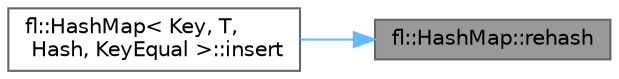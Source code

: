 digraph "fl::HashMap::rehash"
{
 // INTERACTIVE_SVG=YES
 // LATEX_PDF_SIZE
  bgcolor="transparent";
  edge [fontname=Helvetica,fontsize=10,labelfontname=Helvetica,labelfontsize=10];
  node [fontname=Helvetica,fontsize=10,shape=box,height=0.2,width=0.4];
  rankdir="RL";
  Node1 [id="Node000001",label="fl::HashMap::rehash",height=0.2,width=0.4,color="gray40", fillcolor="grey60", style="filled", fontcolor="black",tooltip=" "];
  Node1 -> Node2 [id="edge1_Node000001_Node000002",dir="back",color="steelblue1",style="solid",tooltip=" "];
  Node2 [id="Node000002",label="fl::HashMap\< Key, T,\l Hash, KeyEqual \>::insert",height=0.2,width=0.4,color="grey40", fillcolor="white", style="filled",URL="$dc/de6/classfl_1_1_hash_map_aecc32f270be03c4805bacce7aaf0e585.html#aecc32f270be03c4805bacce7aaf0e585",tooltip=" "];
}
